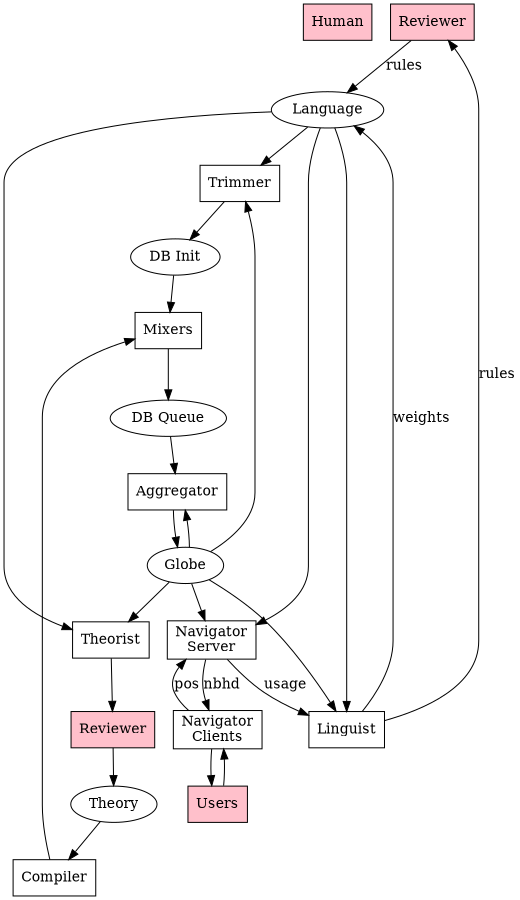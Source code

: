 digraph G {
	overlap=false;
	//rankdir=LR;
	size="6,6";

	node [shape=box];
	Human [style=filled, fillcolor=pink];

	lang_reviewer [label="Reviewer", style=filled, fillcolor=pink];
	theory_reviewer [label="Reviewer", style=filled, fillcolor=pink];
	db_init [label="DB Init"];
	db_queue [label="DB Queue"];

	Globe -> Trimmer;
	Language -> Trimmer;
	Trimmer -> db_init -> Mixers -> db_queue -> Aggregator -> Globe;
	Globe -> Aggregator;

	Globe -> Theorist;
	Language ->  Theorist;
	Theorist -> theory_reviewer -> Theory -> Compiler -> Mixers;

	Globe -> Linguist;
	Language -> Linguist;
	//Linguist -> lang_reviewer -> Language;
	Linguist -> Language [label="weights"];
	Linguist -> lang_reviewer -> Language [label="rules"];

	subgraph navigator {
		node [shape=box];
		Users [style=filled, fillcolor=pink];
		nav_server [label="Navigator\nServer"];
		nav_clients [label="Navigator\nClients"];
		nav_server -> nav_clients [label="nbhd"];
		nav_clients -> nav_server [label="pos"];
		nav_clients -> Users;
		Users -> nav_clients;
		label = "Navigator";
	}
	Globe -> nav_server;
	Language -> nav_server;
	nav_server -> Linguist [label="usage"];

	db_queue [shape=ellipse];
	Language [shape=ellipse];
	Theory [shape=ellipse];
	Globe [shape=ellipse];
	db_init [shape=ellipse];
}
